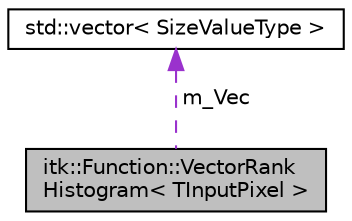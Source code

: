 digraph "itk::Function::VectorRankHistogram&lt; TInputPixel &gt;"
{
 // LATEX_PDF_SIZE
  edge [fontname="Helvetica",fontsize="10",labelfontname="Helvetica",labelfontsize="10"];
  node [fontname="Helvetica",fontsize="10",shape=record];
  Node1 [label="itk::Function::VectorRank\lHistogram\< TInputPixel \>",height=0.2,width=0.4,color="black", fillcolor="grey75", style="filled", fontcolor="black",tooltip=" "];
  Node2 -> Node1 [dir="back",color="darkorchid3",fontsize="10",style="dashed",label=" m_Vec" ,fontname="Helvetica"];
  Node2 [label="std::vector\< SizeValueType \>",height=0.2,width=0.4,color="black", fillcolor="white", style="filled",tooltip=" "];
}
